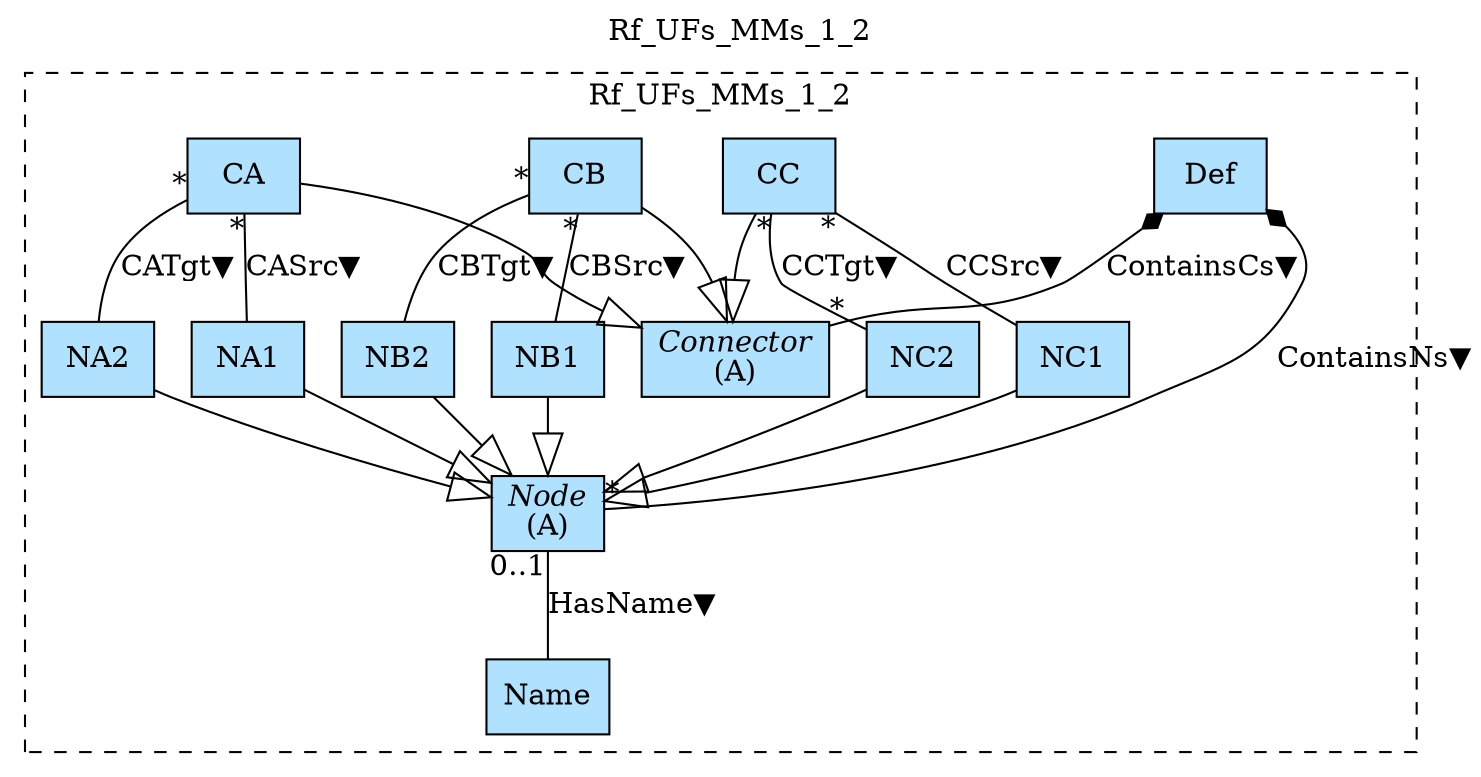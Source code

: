 digraph {graph[label=Rf_UFs_MMs_1_2,labelloc=tl,labelfontsize=12];
subgraph cluster_Rf_UFs_MMs_1_2{style=dashed;label=Rf_UFs_MMs_1_2;
"Def"[shape=record,fillcolor=lightskyblue1,style = filled,label="Def"];
"Name"[shape=record,fillcolor=lightskyblue1,style = filled,label="Name"];
"Connector"[shape=record,fillcolor=lightskyblue1,style = filled,label=<{<I>Connector</I><br/>(A)}>];
"Node"[shape=record,fillcolor=lightskyblue1,style = filled,label=<{<I>Node</I><br/>(A)}>];
"NA1"[shape=record,fillcolor=lightskyblue1,style = filled,label="NA1"];
"NA2"[shape=record,fillcolor=lightskyblue1,style = filled,label="NA2"];
"NB1"[shape=record,fillcolor=lightskyblue1,style = filled,label="NB1"];
"NB2"[shape=record,fillcolor=lightskyblue1,style = filled,label="NB2"];
"NC1"[shape=record,fillcolor=lightskyblue1,style = filled,label="NC1"];
"NC2"[shape=record,fillcolor=lightskyblue1,style = filled,label="NC2"];
"CC"[shape=record,fillcolor=lightskyblue1,style = filled,label="CC"];
"CB"[shape=record,fillcolor=lightskyblue1,style = filled,label="CB"];
"CA"[shape=record,fillcolor=lightskyblue1,style = filled,label="CA"];

"NA1"->"Node"[arrowhead=onormal,arrowsize=2.0];
"NA2"->"Node"[arrowhead=onormal,arrowsize=2.0];
"NB1"->"Node"[arrowhead=onormal,arrowsize=2.0];
"NB2"->"Node"[arrowhead=onormal,arrowsize=2.0];
"NC1"->"Node"[arrowhead=onormal,arrowsize=2.0];
"NC2"->"Node"[arrowhead=onormal,arrowsize=2.0];
"Node"->"Name"[label="HasName▼",dir=none,taillabel="0..1",headlabel=""];
"Def"->"Connector"[label="ContainsCs▼",arrowtail=diamond,arrowhead=none,dir=both,taillabel="",headlabel="*"];
"Def"->"Node"[label="ContainsNs▼",arrowtail=diamond,arrowhead=none,dir=both,taillabel="",headlabel="*"];
"CC"->"NC2"[label="CCTgt▼",dir=none,taillabel="*",headlabel=""];
"CC"->"NC1"[label="CCSrc▼",dir=none,taillabel="*",headlabel=""];
"CB"->"NB2"[label="CBTgt▼",dir=none,taillabel="*",headlabel=""];
"CB"->"NB1"[label="CBSrc▼",dir=none,taillabel="*",headlabel=""];
"CA"->"NA2"[label="CATgt▼",dir=none,taillabel="*",headlabel=""];
"CA"->"NA1"[label="CASrc▼",dir=none,taillabel="*",headlabel=""];
"CC"->"Connector"[arrowhead=onormal,arrowsize=2.0];
"CB"->"Connector"[arrowhead=onormal,arrowsize=2.0];
"CA"->"Connector"[arrowhead=onormal,arrowsize=2.0];

}
}